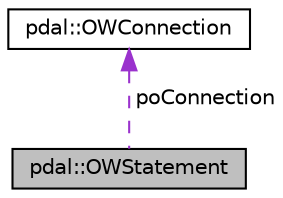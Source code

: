 digraph "pdal::OWStatement"
{
  edge [fontname="Helvetica",fontsize="10",labelfontname="Helvetica",labelfontsize="10"];
  node [fontname="Helvetica",fontsize="10",shape=record];
  Node1 [label="pdal::OWStatement",height=0.2,width=0.4,color="black", fillcolor="grey75", style="filled", fontcolor="black"];
  Node2 -> Node1 [dir="back",color="darkorchid3",fontsize="10",style="dashed",label=" poConnection" ,fontname="Helvetica"];
  Node2 [label="pdal::OWConnection",height=0.2,width=0.4,color="black", fillcolor="white", style="filled",URL="$classpdal_1_1OWConnection.html"];
}
